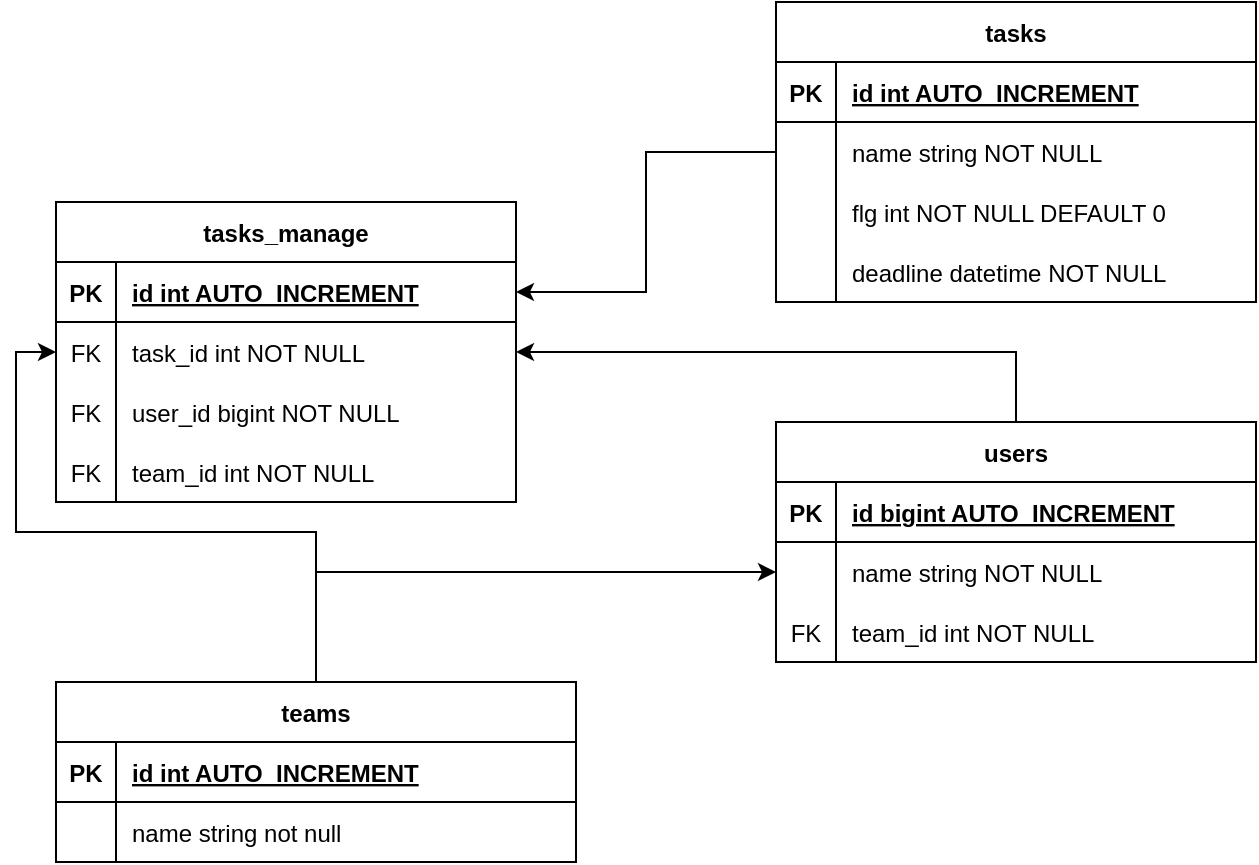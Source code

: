 <mxfile version="16.5.1" type="device"><diagram id="R2lEEEUBdFMjLlhIrx00" name="Page-1"><mxGraphModel dx="1278" dy="641" grid="1" gridSize="10" guides="1" tooltips="1" connect="1" arrows="1" fold="1" page="1" pageScale="1" pageWidth="850" pageHeight="1100" math="0" shadow="0" extFonts="Permanent Marker^https://fonts.googleapis.com/css?family=Permanent+Marker"><root><mxCell id="0"/><mxCell id="1" parent="0"/><mxCell id="uKGoWraioJuStzgrDe8B-15" style="edgeStyle=orthogonalEdgeStyle;rounded=0;orthogonalLoop=1;jettySize=auto;html=1;entryX=1;entryY=0.5;entryDx=0;entryDy=0;" parent="1" source="kznmxUFN2RHuBT4wqd_V-1" target="uKGoWraioJuStzgrDe8B-2" edge="1"><mxGeometry relative="1" as="geometry"/></mxCell><mxCell id="kznmxUFN2RHuBT4wqd_V-1" value="tasks" style="shape=table;startSize=30;container=1;collapsible=1;childLayout=tableLayout;fixedRows=1;rowLines=0;fontStyle=1;align=center;resizeLast=1;" parent="1" vertex="1"><mxGeometry x="440" y="20" width="240" height="150" as="geometry"/></mxCell><mxCell id="kznmxUFN2RHuBT4wqd_V-2" value="" style="shape=tableRow;horizontal=0;startSize=0;swimlaneHead=0;swimlaneBody=0;fillColor=none;collapsible=0;dropTarget=0;points=[[0,0.5],[1,0.5]];portConstraint=eastwest;top=0;left=0;right=0;bottom=1;" parent="kznmxUFN2RHuBT4wqd_V-1" vertex="1"><mxGeometry y="30" width="240" height="30" as="geometry"/></mxCell><mxCell id="kznmxUFN2RHuBT4wqd_V-3" value="PK" style="shape=partialRectangle;connectable=0;fillColor=none;top=0;left=0;bottom=0;right=0;fontStyle=1;overflow=hidden;" parent="kznmxUFN2RHuBT4wqd_V-2" vertex="1"><mxGeometry width="30" height="30" as="geometry"><mxRectangle width="30" height="30" as="alternateBounds"/></mxGeometry></mxCell><mxCell id="kznmxUFN2RHuBT4wqd_V-4" value="id int AUTO_INCREMENT" style="shape=partialRectangle;connectable=0;fillColor=none;top=0;left=0;bottom=0;right=0;align=left;spacingLeft=6;fontStyle=5;overflow=hidden;" parent="kznmxUFN2RHuBT4wqd_V-2" vertex="1"><mxGeometry x="30" width="210" height="30" as="geometry"><mxRectangle width="210" height="30" as="alternateBounds"/></mxGeometry></mxCell><mxCell id="kznmxUFN2RHuBT4wqd_V-11" value="" style="shape=tableRow;horizontal=0;startSize=0;swimlaneHead=0;swimlaneBody=0;fillColor=none;collapsible=0;dropTarget=0;points=[[0,0.5],[1,0.5]];portConstraint=eastwest;top=0;left=0;right=0;bottom=0;" parent="kznmxUFN2RHuBT4wqd_V-1" vertex="1"><mxGeometry y="60" width="240" height="30" as="geometry"/></mxCell><mxCell id="kznmxUFN2RHuBT4wqd_V-12" value="" style="shape=partialRectangle;connectable=0;fillColor=none;top=0;left=0;bottom=0;right=0;editable=1;overflow=hidden;" parent="kznmxUFN2RHuBT4wqd_V-11" vertex="1"><mxGeometry width="30" height="30" as="geometry"><mxRectangle width="30" height="30" as="alternateBounds"/></mxGeometry></mxCell><mxCell id="kznmxUFN2RHuBT4wqd_V-13" value="name string NOT NULL" style="shape=partialRectangle;connectable=0;fillColor=none;top=0;left=0;bottom=0;right=0;align=left;spacingLeft=6;overflow=hidden;" parent="kznmxUFN2RHuBT4wqd_V-11" vertex="1"><mxGeometry x="30" width="210" height="30" as="geometry"><mxRectangle width="210" height="30" as="alternateBounds"/></mxGeometry></mxCell><mxCell id="pfGFdQTqnwghdkiz5Z6_-1" value="" style="shape=tableRow;horizontal=0;startSize=0;swimlaneHead=0;swimlaneBody=0;fillColor=none;collapsible=0;dropTarget=0;points=[[0,0.5],[1,0.5]];portConstraint=eastwest;top=0;left=0;right=0;bottom=0;" parent="kznmxUFN2RHuBT4wqd_V-1" vertex="1"><mxGeometry y="90" width="240" height="30" as="geometry"/></mxCell><mxCell id="pfGFdQTqnwghdkiz5Z6_-2" value="" style="shape=partialRectangle;connectable=0;fillColor=none;top=0;left=0;bottom=0;right=0;editable=1;overflow=hidden;" parent="pfGFdQTqnwghdkiz5Z6_-1" vertex="1"><mxGeometry width="30" height="30" as="geometry"><mxRectangle width="30" height="30" as="alternateBounds"/></mxGeometry></mxCell><mxCell id="pfGFdQTqnwghdkiz5Z6_-3" value="flg int NOT NULL DEFAULT 0" style="shape=partialRectangle;connectable=0;fillColor=none;top=0;left=0;bottom=0;right=0;align=left;spacingLeft=6;overflow=hidden;" parent="pfGFdQTqnwghdkiz5Z6_-1" vertex="1"><mxGeometry x="30" width="210" height="30" as="geometry"><mxRectangle width="210" height="30" as="alternateBounds"/></mxGeometry></mxCell><mxCell id="kznmxUFN2RHuBT4wqd_V-5" value="" style="shape=tableRow;horizontal=0;startSize=0;swimlaneHead=0;swimlaneBody=0;fillColor=none;collapsible=0;dropTarget=0;points=[[0,0.5],[1,0.5]];portConstraint=eastwest;top=0;left=0;right=0;bottom=0;" parent="kznmxUFN2RHuBT4wqd_V-1" vertex="1"><mxGeometry y="120" width="240" height="30" as="geometry"/></mxCell><mxCell id="kznmxUFN2RHuBT4wqd_V-6" value="" style="shape=partialRectangle;connectable=0;fillColor=none;top=0;left=0;bottom=0;right=0;editable=1;overflow=hidden;" parent="kznmxUFN2RHuBT4wqd_V-5" vertex="1"><mxGeometry width="30" height="30" as="geometry"><mxRectangle width="30" height="30" as="alternateBounds"/></mxGeometry></mxCell><mxCell id="kznmxUFN2RHuBT4wqd_V-7" value="deadline datetime NOT NULL" style="shape=partialRectangle;connectable=0;fillColor=none;top=0;left=0;bottom=0;right=0;align=left;spacingLeft=6;overflow=hidden;" parent="kznmxUFN2RHuBT4wqd_V-5" vertex="1"><mxGeometry x="30" width="210" height="30" as="geometry"><mxRectangle width="210" height="30" as="alternateBounds"/></mxGeometry></mxCell><mxCell id="uKGoWraioJuStzgrDe8B-17" style="edgeStyle=orthogonalEdgeStyle;rounded=0;orthogonalLoop=1;jettySize=auto;html=1;entryX=1;entryY=0.5;entryDx=0;entryDy=0;" parent="1" source="wTWhh0_4g5NX_a9bK4DI-10" target="uKGoWraioJuStzgrDe8B-5" edge="1"><mxGeometry relative="1" as="geometry"/></mxCell><mxCell id="wTWhh0_4g5NX_a9bK4DI-10" value="users" style="shape=table;startSize=30;container=1;collapsible=1;childLayout=tableLayout;fixedRows=1;rowLines=0;fontStyle=1;align=center;resizeLast=1;" parent="1" vertex="1"><mxGeometry x="440" y="230" width="240" height="120" as="geometry"/></mxCell><mxCell id="wTWhh0_4g5NX_a9bK4DI-11" value="" style="shape=tableRow;horizontal=0;startSize=0;swimlaneHead=0;swimlaneBody=0;fillColor=none;collapsible=0;dropTarget=0;points=[[0,0.5],[1,0.5]];portConstraint=eastwest;top=0;left=0;right=0;bottom=1;" parent="wTWhh0_4g5NX_a9bK4DI-10" vertex="1"><mxGeometry y="30" width="240" height="30" as="geometry"/></mxCell><mxCell id="wTWhh0_4g5NX_a9bK4DI-12" value="PK" style="shape=partialRectangle;connectable=0;fillColor=none;top=0;left=0;bottom=0;right=0;fontStyle=1;overflow=hidden;" parent="wTWhh0_4g5NX_a9bK4DI-11" vertex="1"><mxGeometry width="30" height="30" as="geometry"><mxRectangle width="30" height="30" as="alternateBounds"/></mxGeometry></mxCell><mxCell id="wTWhh0_4g5NX_a9bK4DI-13" value="id bigint AUTO_INCREMENT" style="shape=partialRectangle;connectable=0;fillColor=none;top=0;left=0;bottom=0;right=0;align=left;spacingLeft=6;fontStyle=5;overflow=hidden;" parent="wTWhh0_4g5NX_a9bK4DI-11" vertex="1"><mxGeometry x="30" width="210" height="30" as="geometry"><mxRectangle width="210" height="30" as="alternateBounds"/></mxGeometry></mxCell><mxCell id="wTWhh0_4g5NX_a9bK4DI-14" value="" style="shape=tableRow;horizontal=0;startSize=0;swimlaneHead=0;swimlaneBody=0;fillColor=none;collapsible=0;dropTarget=0;points=[[0,0.5],[1,0.5]];portConstraint=eastwest;top=0;left=0;right=0;bottom=0;" parent="wTWhh0_4g5NX_a9bK4DI-10" vertex="1"><mxGeometry y="60" width="240" height="30" as="geometry"/></mxCell><mxCell id="wTWhh0_4g5NX_a9bK4DI-15" value="" style="shape=partialRectangle;connectable=0;fillColor=none;top=0;left=0;bottom=0;right=0;editable=1;overflow=hidden;" parent="wTWhh0_4g5NX_a9bK4DI-14" vertex="1"><mxGeometry width="30" height="30" as="geometry"><mxRectangle width="30" height="30" as="alternateBounds"/></mxGeometry></mxCell><mxCell id="wTWhh0_4g5NX_a9bK4DI-16" value="name string NOT NULL" style="shape=partialRectangle;connectable=0;fillColor=none;top=0;left=0;bottom=0;right=0;align=left;spacingLeft=6;overflow=hidden;" parent="wTWhh0_4g5NX_a9bK4DI-14" vertex="1"><mxGeometry x="30" width="210" height="30" as="geometry"><mxRectangle width="210" height="30" as="alternateBounds"/></mxGeometry></mxCell><mxCell id="cSrStUKDBFVHwa_nBoVr-20" value="" style="shape=tableRow;horizontal=0;startSize=0;swimlaneHead=0;swimlaneBody=0;fillColor=none;collapsible=0;dropTarget=0;points=[[0,0.5],[1,0.5]];portConstraint=eastwest;top=0;left=0;right=0;bottom=0;" parent="wTWhh0_4g5NX_a9bK4DI-10" vertex="1"><mxGeometry y="90" width="240" height="30" as="geometry"/></mxCell><mxCell id="cSrStUKDBFVHwa_nBoVr-21" value="FK" style="shape=partialRectangle;connectable=0;fillColor=none;top=0;left=0;bottom=0;right=0;fontStyle=0;overflow=hidden;" parent="cSrStUKDBFVHwa_nBoVr-20" vertex="1"><mxGeometry width="30" height="30" as="geometry"><mxRectangle width="30" height="30" as="alternateBounds"/></mxGeometry></mxCell><mxCell id="cSrStUKDBFVHwa_nBoVr-22" value="team_id int NOT NULL" style="shape=partialRectangle;connectable=0;fillColor=none;top=0;left=0;bottom=0;right=0;align=left;spacingLeft=6;fontStyle=0;overflow=hidden;" parent="cSrStUKDBFVHwa_nBoVr-20" vertex="1"><mxGeometry x="30" width="210" height="30" as="geometry"><mxRectangle width="210" height="30" as="alternateBounds"/></mxGeometry></mxCell><mxCell id="uKGoWraioJuStzgrDe8B-1" value="tasks_manage" style="shape=table;startSize=30;container=1;collapsible=1;childLayout=tableLayout;fixedRows=1;rowLines=0;fontStyle=1;align=center;resizeLast=1;" parent="1" vertex="1"><mxGeometry x="80" y="120" width="230" height="150" as="geometry"/></mxCell><mxCell id="uKGoWraioJuStzgrDe8B-2" value="" style="shape=tableRow;horizontal=0;startSize=0;swimlaneHead=0;swimlaneBody=0;fillColor=none;collapsible=0;dropTarget=0;points=[[0,0.5],[1,0.5]];portConstraint=eastwest;top=0;left=0;right=0;bottom=1;" parent="uKGoWraioJuStzgrDe8B-1" vertex="1"><mxGeometry y="30" width="230" height="30" as="geometry"/></mxCell><mxCell id="uKGoWraioJuStzgrDe8B-3" value="PK" style="shape=partialRectangle;connectable=0;fillColor=none;top=0;left=0;bottom=0;right=0;fontStyle=1;overflow=hidden;" parent="uKGoWraioJuStzgrDe8B-2" vertex="1"><mxGeometry width="30" height="30" as="geometry"><mxRectangle width="30" height="30" as="alternateBounds"/></mxGeometry></mxCell><mxCell id="uKGoWraioJuStzgrDe8B-4" value="id int AUTO_INCREMENT" style="shape=partialRectangle;connectable=0;fillColor=none;top=0;left=0;bottom=0;right=0;align=left;spacingLeft=6;fontStyle=5;overflow=hidden;" parent="uKGoWraioJuStzgrDe8B-2" vertex="1"><mxGeometry x="30" width="200" height="30" as="geometry"><mxRectangle width="200" height="30" as="alternateBounds"/></mxGeometry></mxCell><mxCell id="uKGoWraioJuStzgrDe8B-5" value="" style="shape=tableRow;horizontal=0;startSize=0;swimlaneHead=0;swimlaneBody=0;fillColor=none;collapsible=0;dropTarget=0;points=[[0,0.5],[1,0.5]];portConstraint=eastwest;top=0;left=0;right=0;bottom=0;" parent="uKGoWraioJuStzgrDe8B-1" vertex="1"><mxGeometry y="60" width="230" height="30" as="geometry"/></mxCell><mxCell id="uKGoWraioJuStzgrDe8B-6" value="FK" style="shape=partialRectangle;connectable=0;fillColor=none;top=0;left=0;bottom=0;right=0;editable=1;overflow=hidden;" parent="uKGoWraioJuStzgrDe8B-5" vertex="1"><mxGeometry width="30" height="30" as="geometry"><mxRectangle width="30" height="30" as="alternateBounds"/></mxGeometry></mxCell><mxCell id="uKGoWraioJuStzgrDe8B-7" value="task_id int NOT NULL" style="shape=partialRectangle;connectable=0;fillColor=none;top=0;left=0;bottom=0;right=0;align=left;spacingLeft=6;overflow=hidden;" parent="uKGoWraioJuStzgrDe8B-5" vertex="1"><mxGeometry x="30" width="200" height="30" as="geometry"><mxRectangle width="200" height="30" as="alternateBounds"/></mxGeometry></mxCell><mxCell id="uKGoWraioJuStzgrDe8B-8" value="" style="shape=tableRow;horizontal=0;startSize=0;swimlaneHead=0;swimlaneBody=0;fillColor=none;collapsible=0;dropTarget=0;points=[[0,0.5],[1,0.5]];portConstraint=eastwest;top=0;left=0;right=0;bottom=0;" parent="uKGoWraioJuStzgrDe8B-1" vertex="1"><mxGeometry y="90" width="230" height="30" as="geometry"/></mxCell><mxCell id="uKGoWraioJuStzgrDe8B-9" value="FK" style="shape=partialRectangle;connectable=0;fillColor=none;top=0;left=0;bottom=0;right=0;editable=1;overflow=hidden;" parent="uKGoWraioJuStzgrDe8B-8" vertex="1"><mxGeometry width="30" height="30" as="geometry"><mxRectangle width="30" height="30" as="alternateBounds"/></mxGeometry></mxCell><mxCell id="uKGoWraioJuStzgrDe8B-10" value="user_id bigint NOT NULL" style="shape=partialRectangle;connectable=0;fillColor=none;top=0;left=0;bottom=0;right=0;align=left;spacingLeft=6;overflow=hidden;" parent="uKGoWraioJuStzgrDe8B-8" vertex="1"><mxGeometry x="30" width="200" height="30" as="geometry"><mxRectangle width="200" height="30" as="alternateBounds"/></mxGeometry></mxCell><mxCell id="cSrStUKDBFVHwa_nBoVr-16" value="" style="shape=tableRow;horizontal=0;startSize=0;swimlaneHead=0;swimlaneBody=0;fillColor=none;collapsible=0;dropTarget=0;points=[[0,0.5],[1,0.5]];portConstraint=eastwest;top=0;left=0;right=0;bottom=0;" parent="uKGoWraioJuStzgrDe8B-1" vertex="1"><mxGeometry y="120" width="230" height="30" as="geometry"/></mxCell><mxCell id="cSrStUKDBFVHwa_nBoVr-17" value="FK" style="shape=partialRectangle;connectable=0;fillColor=none;top=0;left=0;bottom=0;right=0;fontStyle=0;overflow=hidden;" parent="cSrStUKDBFVHwa_nBoVr-16" vertex="1"><mxGeometry width="30" height="30" as="geometry"><mxRectangle width="30" height="30" as="alternateBounds"/></mxGeometry></mxCell><mxCell id="cSrStUKDBFVHwa_nBoVr-18" value="team_id int NOT NULL" style="shape=partialRectangle;connectable=0;fillColor=none;top=0;left=0;bottom=0;right=0;align=left;spacingLeft=6;fontStyle=0;overflow=hidden;" parent="cSrStUKDBFVHwa_nBoVr-16" vertex="1"><mxGeometry x="30" width="200" height="30" as="geometry"><mxRectangle width="200" height="30" as="alternateBounds"/></mxGeometry></mxCell><mxCell id="cSrStUKDBFVHwa_nBoVr-19" style="edgeStyle=orthogonalEdgeStyle;rounded=0;orthogonalLoop=1;jettySize=auto;html=1;entryX=0;entryY=0.5;entryDx=0;entryDy=0;" parent="1" source="cSrStUKDBFVHwa_nBoVr-1" target="uKGoWraioJuStzgrDe8B-5" edge="1"><mxGeometry relative="1" as="geometry"/></mxCell><mxCell id="cSrStUKDBFVHwa_nBoVr-23" style="edgeStyle=orthogonalEdgeStyle;rounded=0;orthogonalLoop=1;jettySize=auto;html=1;entryX=0;entryY=0.5;entryDx=0;entryDy=0;" parent="1" source="cSrStUKDBFVHwa_nBoVr-1" target="wTWhh0_4g5NX_a9bK4DI-14" edge="1"><mxGeometry relative="1" as="geometry"/></mxCell><mxCell id="cSrStUKDBFVHwa_nBoVr-1" value="teams" style="shape=table;startSize=30;container=1;collapsible=1;childLayout=tableLayout;fixedRows=1;rowLines=0;fontStyle=1;align=center;resizeLast=1;" parent="1" vertex="1"><mxGeometry x="80" y="360" width="260" height="90" as="geometry"/></mxCell><mxCell id="cSrStUKDBFVHwa_nBoVr-2" value="" style="shape=tableRow;horizontal=0;startSize=0;swimlaneHead=0;swimlaneBody=0;fillColor=none;collapsible=0;dropTarget=0;points=[[0,0.5],[1,0.5]];portConstraint=eastwest;top=0;left=0;right=0;bottom=1;" parent="cSrStUKDBFVHwa_nBoVr-1" vertex="1"><mxGeometry y="30" width="260" height="30" as="geometry"/></mxCell><mxCell id="cSrStUKDBFVHwa_nBoVr-3" value="PK" style="shape=partialRectangle;connectable=0;fillColor=none;top=0;left=0;bottom=0;right=0;fontStyle=1;overflow=hidden;" parent="cSrStUKDBFVHwa_nBoVr-2" vertex="1"><mxGeometry width="30" height="30" as="geometry"><mxRectangle width="30" height="30" as="alternateBounds"/></mxGeometry></mxCell><mxCell id="cSrStUKDBFVHwa_nBoVr-4" value="id int AUTO_INCREMENT" style="shape=partialRectangle;connectable=0;fillColor=none;top=0;left=0;bottom=0;right=0;align=left;spacingLeft=6;fontStyle=5;overflow=hidden;" parent="cSrStUKDBFVHwa_nBoVr-2" vertex="1"><mxGeometry x="30" width="230" height="30" as="geometry"><mxRectangle width="230" height="30" as="alternateBounds"/></mxGeometry></mxCell><mxCell id="cSrStUKDBFVHwa_nBoVr-5" value="" style="shape=tableRow;horizontal=0;startSize=0;swimlaneHead=0;swimlaneBody=0;fillColor=none;collapsible=0;dropTarget=0;points=[[0,0.5],[1,0.5]];portConstraint=eastwest;top=0;left=0;right=0;bottom=0;" parent="cSrStUKDBFVHwa_nBoVr-1" vertex="1"><mxGeometry y="60" width="260" height="30" as="geometry"/></mxCell><mxCell id="cSrStUKDBFVHwa_nBoVr-6" value="" style="shape=partialRectangle;connectable=0;fillColor=none;top=0;left=0;bottom=0;right=0;editable=1;overflow=hidden;" parent="cSrStUKDBFVHwa_nBoVr-5" vertex="1"><mxGeometry width="30" height="30" as="geometry"><mxRectangle width="30" height="30" as="alternateBounds"/></mxGeometry></mxCell><mxCell id="cSrStUKDBFVHwa_nBoVr-7" value="name string not null" style="shape=partialRectangle;connectable=0;fillColor=none;top=0;left=0;bottom=0;right=0;align=left;spacingLeft=6;overflow=hidden;" parent="cSrStUKDBFVHwa_nBoVr-5" vertex="1"><mxGeometry x="30" width="230" height="30" as="geometry"><mxRectangle width="230" height="30" as="alternateBounds"/></mxGeometry></mxCell></root></mxGraphModel></diagram></mxfile>